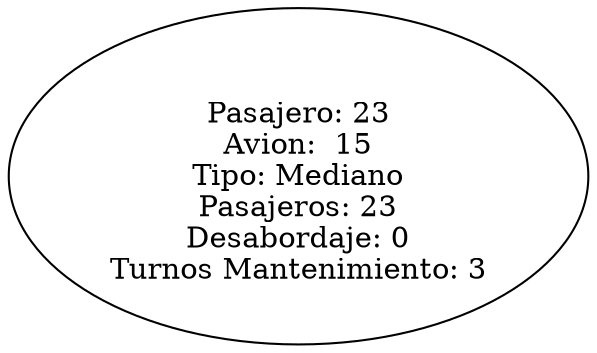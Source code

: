 digraph colaavion{
nodo1394460441[label="
Pasajero: 23
Avion:  15
Tipo: Mediano
Pasajeros: 23
Desabordaje: 0
Turnos Mantenimiento: 3"];

}

